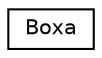 digraph "Graphical Class Hierarchy"
{
 // LATEX_PDF_SIZE
  edge [fontname="Helvetica",fontsize="10",labelfontname="Helvetica",labelfontsize="10"];
  node [fontname="Helvetica",fontsize="10",shape=record];
  rankdir="LR";
  Node0 [label="Boxa",height=0.2,width=0.4,color="black", fillcolor="white", style="filled",URL="$struct_boxa.html",tooltip=" "];
}
